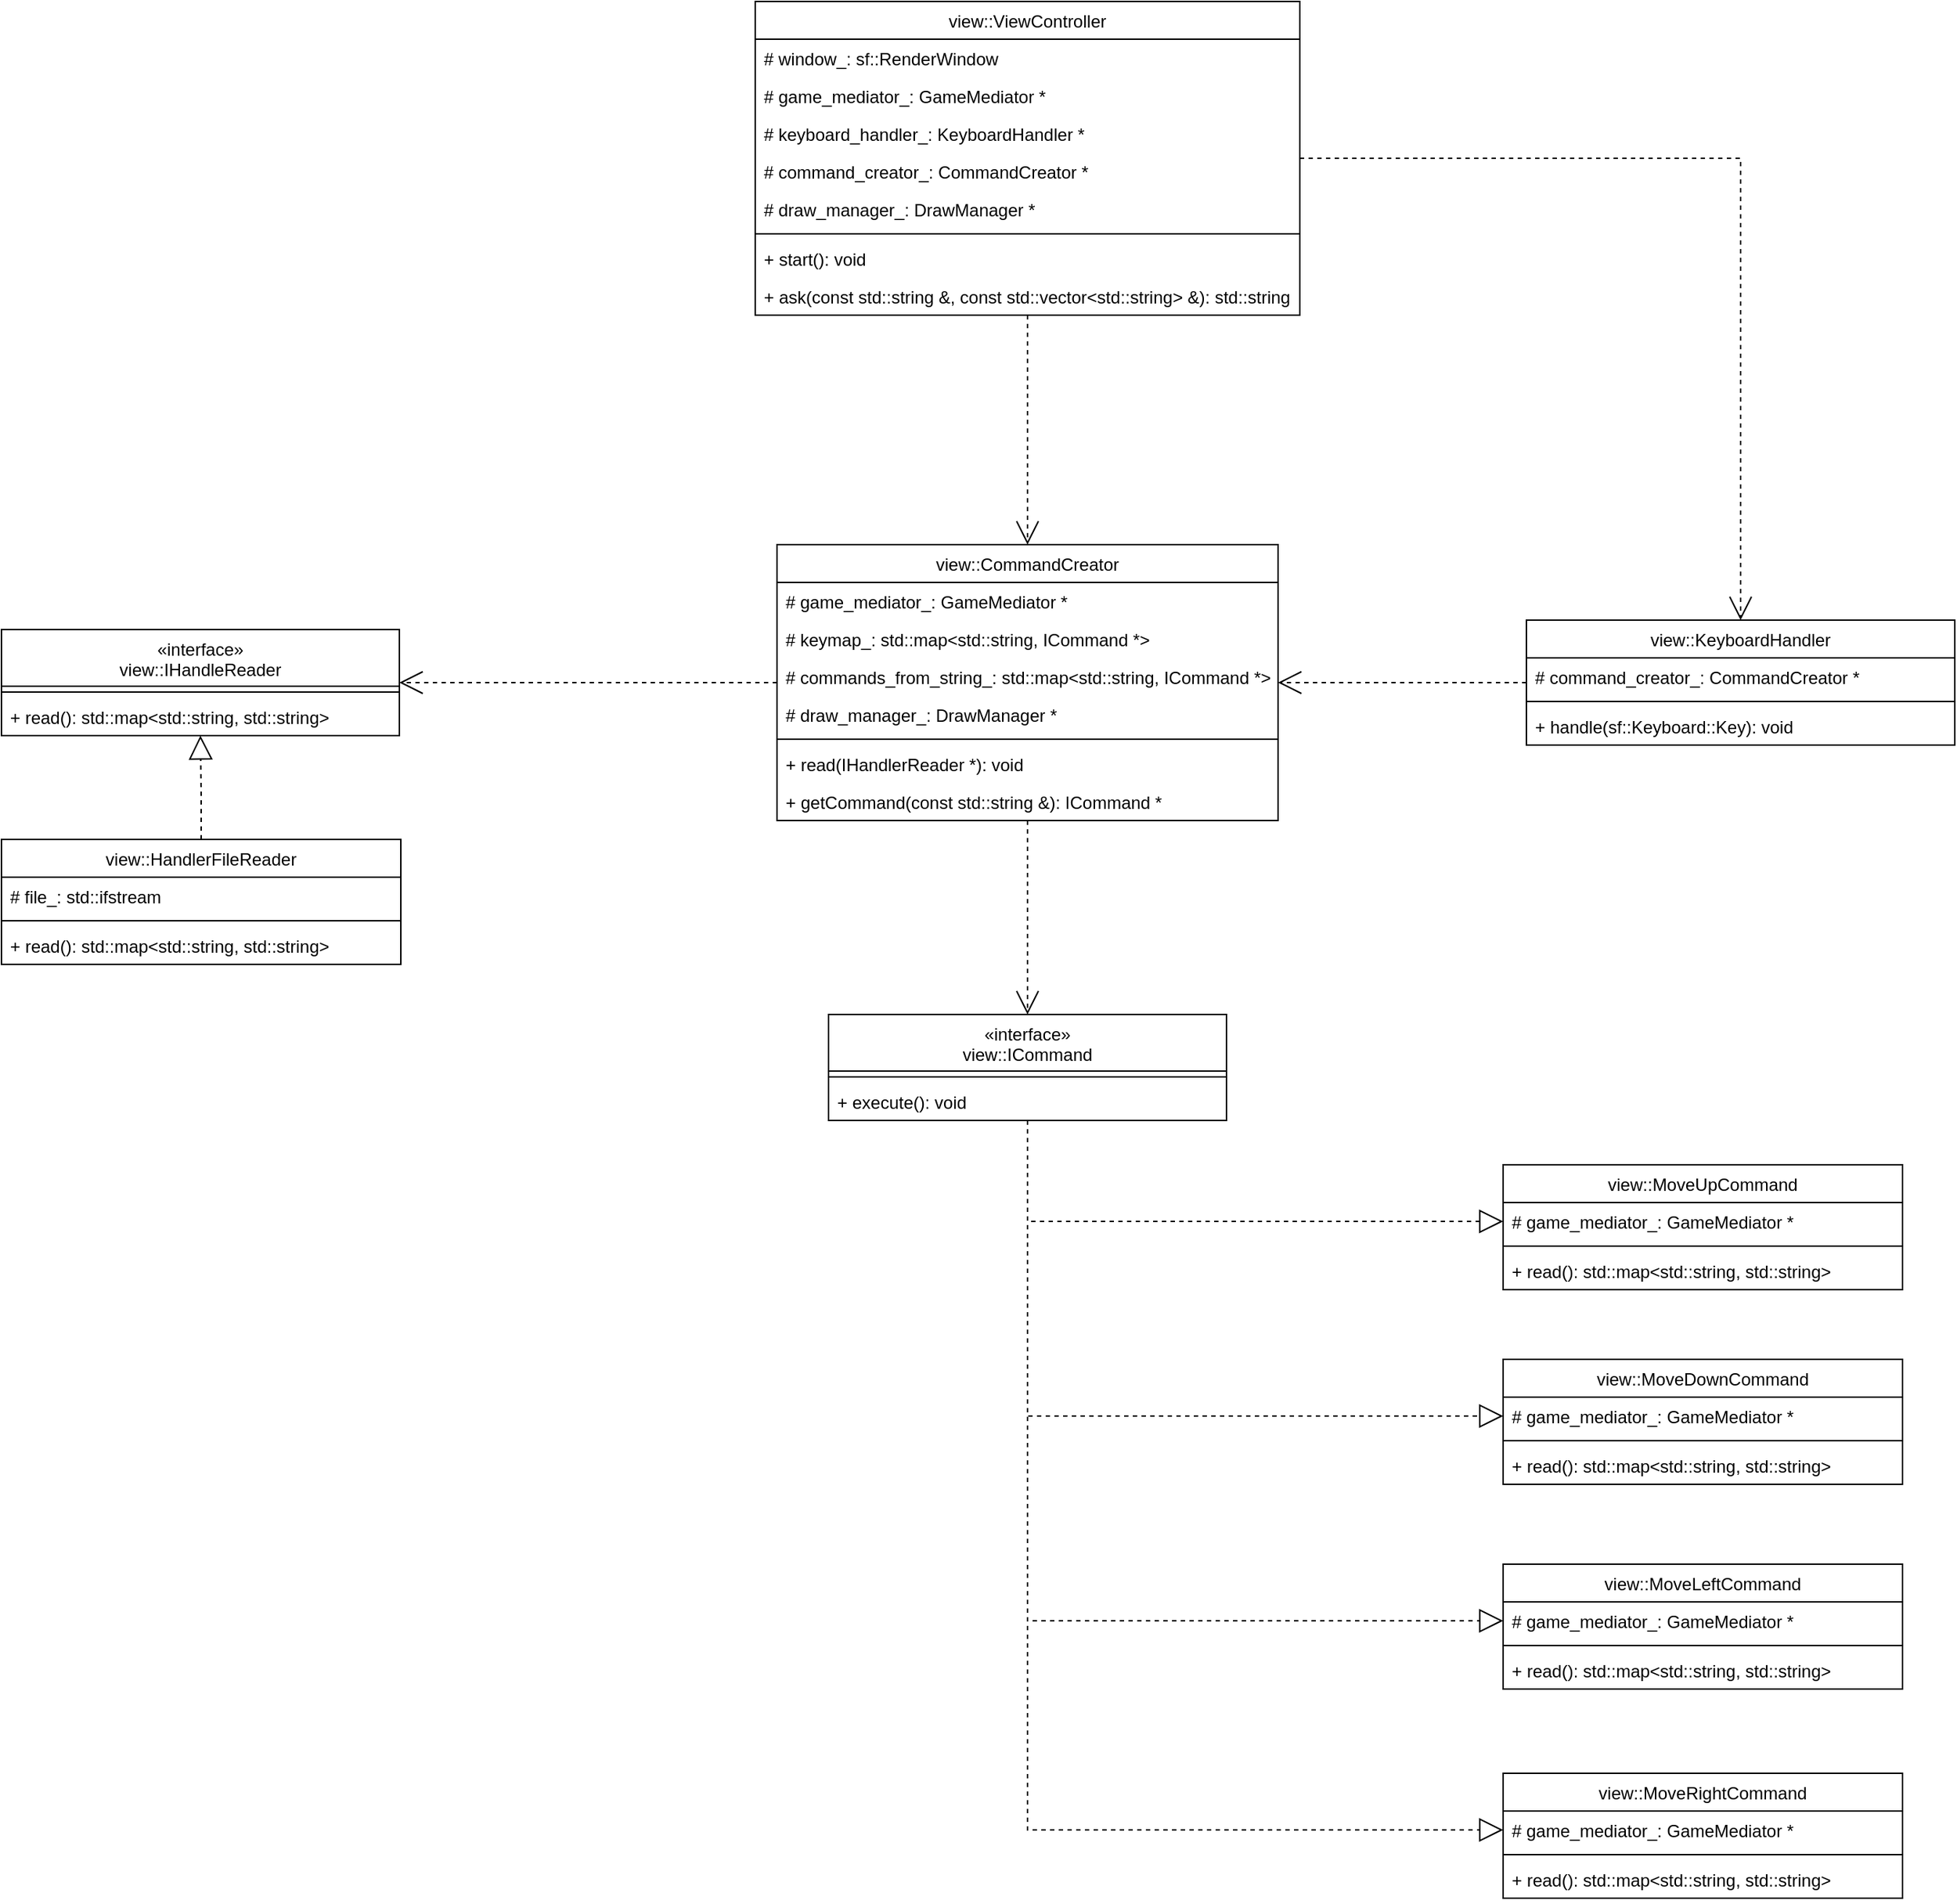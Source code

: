 <mxfile version="15.5.4" type="embed"><diagram id="C5RBs43oDa-KdzZeNtuy" name="Page-1"><mxGraphModel dx="1420" dy="823" grid="0" gridSize="10" guides="1" tooltips="1" connect="1" arrows="1" fold="1" page="0" pageScale="1" pageWidth="2336" pageHeight="1654" background="none" math="0" shadow="0"><root><mxCell id="WIyWlLk6GJQsqaUBKTNV-0"/><mxCell id="WIyWlLk6GJQsqaUBKTNV-1" parent="WIyWlLk6GJQsqaUBKTNV-0"/><mxCell id="41" style="edgeStyle=orthogonalEdgeStyle;rounded=0;orthogonalLoop=1;jettySize=auto;html=1;dashed=1;endArrow=open;endFill=0;endSize=14;startSize=14;" edge="1" parent="WIyWlLk6GJQsqaUBKTNV-1" source="X3iBoTwYunZCs_lj_990-3" target="32"><mxGeometry relative="1" as="geometry"/></mxCell><mxCell id="44" style="edgeStyle=orthogonalEdgeStyle;rounded=0;orthogonalLoop=1;jettySize=auto;html=1;dashed=1;endArrow=open;endFill=0;startSize=14;endSize=14;" edge="1" parent="WIyWlLk6GJQsqaUBKTNV-1" source="X3iBoTwYunZCs_lj_990-3" target="22"><mxGeometry relative="1" as="geometry"/></mxCell><mxCell id="X3iBoTwYunZCs_lj_990-3" value="view::ViewController" style="swimlane;fontStyle=0;align=center;verticalAlign=top;childLayout=stackLayout;horizontal=1;startSize=26;horizontalStack=0;resizeParent=1;resizeLast=0;collapsible=1;marginBottom=0;rounded=0;shadow=0;strokeWidth=1;" parent="WIyWlLk6GJQsqaUBKTNV-1" vertex="1"><mxGeometry x="180" y="90" width="375" height="216" as="geometry"><mxRectangle x="281" width="160" height="26" as="alternateBounds"/></mxGeometry></mxCell><mxCell id="X3iBoTwYunZCs_lj_990-4" value="# window_: sf::RenderWindow" style="text;align=left;verticalAlign=top;spacingLeft=4;spacingRight=4;overflow=hidden;rotatable=0;points=[[0,0.5],[1,0.5]];portConstraint=eastwest;" parent="X3iBoTwYunZCs_lj_990-3" vertex="1"><mxGeometry y="26" width="375" height="26" as="geometry"/></mxCell><mxCell id="X3iBoTwYunZCs_lj_990-5" value="# game_mediator_: GameMediator *" style="text;align=left;verticalAlign=top;spacingLeft=4;spacingRight=4;overflow=hidden;rotatable=0;points=[[0,0.5],[1,0.5]];portConstraint=eastwest;rounded=0;shadow=0;html=0;" parent="X3iBoTwYunZCs_lj_990-3" vertex="1"><mxGeometry y="52" width="375" height="26" as="geometry"/></mxCell><mxCell id="X3iBoTwYunZCs_lj_990-6" value="# keyboard_handler_: KeyboardHandler *" style="text;align=left;verticalAlign=top;spacingLeft=4;spacingRight=4;overflow=hidden;rotatable=0;points=[[0,0.5],[1,0.5]];portConstraint=eastwest;rounded=0;shadow=0;html=0;" parent="X3iBoTwYunZCs_lj_990-3" vertex="1"><mxGeometry y="78" width="375" height="26" as="geometry"/></mxCell><mxCell id="3" value="# command_creator_: CommandCreator *" style="text;align=left;verticalAlign=top;spacingLeft=4;spacingRight=4;overflow=hidden;rotatable=0;points=[[0,0.5],[1,0.5]];portConstraint=eastwest;rounded=0;shadow=0;html=0;" vertex="1" parent="X3iBoTwYunZCs_lj_990-3"><mxGeometry y="104" width="375" height="26" as="geometry"/></mxCell><mxCell id="X3iBoTwYunZCs_lj_990-9" value="# draw_manager_: DrawManager *" style="text;align=left;verticalAlign=top;spacingLeft=4;spacingRight=4;overflow=hidden;rotatable=0;points=[[0,0.5],[1,0.5]];portConstraint=eastwest;rounded=0;shadow=0;html=0;" parent="X3iBoTwYunZCs_lj_990-3" vertex="1"><mxGeometry y="130" width="375" height="26" as="geometry"/></mxCell><mxCell id="X3iBoTwYunZCs_lj_990-7" value="" style="line;html=1;strokeWidth=1;align=left;verticalAlign=middle;spacingTop=-1;spacingLeft=3;spacingRight=3;rotatable=0;labelPosition=right;points=[];portConstraint=eastwest;" parent="X3iBoTwYunZCs_lj_990-3" vertex="1"><mxGeometry y="156" width="375" height="8" as="geometry"/></mxCell><mxCell id="X3iBoTwYunZCs_lj_990-8" value="+ start(): void" style="text;align=left;verticalAlign=top;spacingLeft=4;spacingRight=4;overflow=hidden;rotatable=0;points=[[0,0.5],[1,0.5]];portConstraint=eastwest;" parent="X3iBoTwYunZCs_lj_990-3" vertex="1"><mxGeometry y="164" width="375" height="26" as="geometry"/></mxCell><mxCell id="1" value="+ ask(const std::string &amp;, const std::vector&lt;std::string&gt; &amp;): std::string" style="text;align=left;verticalAlign=top;spacingLeft=4;spacingRight=4;overflow=hidden;rotatable=0;points=[[0,0.5],[1,0.5]];portConstraint=eastwest;" vertex="1" parent="X3iBoTwYunZCs_lj_990-3"><mxGeometry y="190" width="375" height="26" as="geometry"/></mxCell><mxCell id="43" style="edgeStyle=orthogonalEdgeStyle;rounded=0;orthogonalLoop=1;jettySize=auto;html=1;dashed=1;endArrow=open;endFill=0;startSize=14;endSize=14;" edge="1" parent="WIyWlLk6GJQsqaUBKTNV-1" source="22" target="32"><mxGeometry relative="1" as="geometry"/></mxCell><mxCell id="22" value="view::KeyboardHandler" style="swimlane;fontStyle=0;align=center;verticalAlign=top;childLayout=stackLayout;horizontal=1;startSize=26;horizontalStack=0;resizeParent=1;resizeLast=0;collapsible=1;marginBottom=0;rounded=0;shadow=0;strokeWidth=1;" vertex="1" parent="WIyWlLk6GJQsqaUBKTNV-1"><mxGeometry x="711" y="516" width="295" height="86" as="geometry"><mxRectangle x="281" width="160" height="26" as="alternateBounds"/></mxGeometry></mxCell><mxCell id="26" value="# command_creator_: CommandCreator *" style="text;align=left;verticalAlign=top;spacingLeft=4;spacingRight=4;overflow=hidden;rotatable=0;points=[[0,0.5],[1,0.5]];portConstraint=eastwest;rounded=0;shadow=0;html=0;" vertex="1" parent="22"><mxGeometry y="26" width="295" height="26" as="geometry"/></mxCell><mxCell id="28" value="" style="line;html=1;strokeWidth=1;align=left;verticalAlign=middle;spacingTop=-1;spacingLeft=3;spacingRight=3;rotatable=0;labelPosition=right;points=[];portConstraint=eastwest;" vertex="1" parent="22"><mxGeometry y="52" width="295" height="8" as="geometry"/></mxCell><mxCell id="29" value="+ handle(sf::Keyboard::Key): void" style="text;align=left;verticalAlign=top;spacingLeft=4;spacingRight=4;overflow=hidden;rotatable=0;points=[[0,0.5],[1,0.5]];portConstraint=eastwest;" vertex="1" parent="22"><mxGeometry y="60" width="295" height="26" as="geometry"/></mxCell><mxCell id="49" style="edgeStyle=orthogonalEdgeStyle;rounded=0;orthogonalLoop=1;jettySize=auto;html=1;dashed=1;endArrow=open;endFill=0;startSize=14;endSize=14;" edge="1" parent="WIyWlLk6GJQsqaUBKTNV-1" source="32" target="45"><mxGeometry relative="1" as="geometry"/></mxCell><mxCell id="89" style="edgeStyle=orthogonalEdgeStyle;rounded=0;orthogonalLoop=1;jettySize=auto;html=1;entryX=0.5;entryY=0;entryDx=0;entryDy=0;dashed=1;endArrow=open;endFill=0;startSize=14;endSize=14;" edge="1" parent="WIyWlLk6GJQsqaUBKTNV-1" source="32" target="60"><mxGeometry relative="1" as="geometry"/></mxCell><mxCell id="32" value="view::CommandCreator" style="swimlane;fontStyle=0;align=center;verticalAlign=top;childLayout=stackLayout;horizontal=1;startSize=26;horizontalStack=0;resizeParent=1;resizeLast=0;collapsible=1;marginBottom=0;rounded=0;shadow=0;strokeWidth=1;" vertex="1" parent="WIyWlLk6GJQsqaUBKTNV-1"><mxGeometry x="195" y="464" width="345" height="190" as="geometry"><mxRectangle x="281" width="160" height="26" as="alternateBounds"/></mxGeometry></mxCell><mxCell id="34" value="# game_mediator_: GameMediator *" style="text;align=left;verticalAlign=top;spacingLeft=4;spacingRight=4;overflow=hidden;rotatable=0;points=[[0,0.5],[1,0.5]];portConstraint=eastwest;rounded=0;shadow=0;html=0;" vertex="1" parent="32"><mxGeometry y="26" width="345" height="26" as="geometry"/></mxCell><mxCell id="35" value="# keymap_: std::map&lt;std::string, ICommand *&gt; " style="text;align=left;verticalAlign=top;spacingLeft=4;spacingRight=4;overflow=hidden;rotatable=0;points=[[0,0.5],[1,0.5]];portConstraint=eastwest;rounded=0;shadow=0;html=0;" vertex="1" parent="32"><mxGeometry y="52" width="345" height="26" as="geometry"/></mxCell><mxCell id="36" value="# commands_from_string_: std::map&lt;std::string, ICommand *&gt; " style="text;align=left;verticalAlign=top;spacingLeft=4;spacingRight=4;overflow=hidden;rotatable=0;points=[[0,0.5],[1,0.5]];portConstraint=eastwest;rounded=0;shadow=0;html=0;" vertex="1" parent="32"><mxGeometry y="78" width="345" height="26" as="geometry"/></mxCell><mxCell id="37" value="# draw_manager_: DrawManager *" style="text;align=left;verticalAlign=top;spacingLeft=4;spacingRight=4;overflow=hidden;rotatable=0;points=[[0,0.5],[1,0.5]];portConstraint=eastwest;rounded=0;shadow=0;html=0;" vertex="1" parent="32"><mxGeometry y="104" width="345" height="26" as="geometry"/></mxCell><mxCell id="38" value="" style="line;html=1;strokeWidth=1;align=left;verticalAlign=middle;spacingTop=-1;spacingLeft=3;spacingRight=3;rotatable=0;labelPosition=right;points=[];portConstraint=eastwest;" vertex="1" parent="32"><mxGeometry y="130" width="345" height="8" as="geometry"/></mxCell><mxCell id="39" value="+ read(IHandlerReader *): void" style="text;align=left;verticalAlign=top;spacingLeft=4;spacingRight=4;overflow=hidden;rotatable=0;points=[[0,0.5],[1,0.5]];portConstraint=eastwest;" vertex="1" parent="32"><mxGeometry y="138" width="345" height="26" as="geometry"/></mxCell><mxCell id="40" value="+ getCommand(const std::string &amp;): ICommand *" style="text;align=left;verticalAlign=top;spacingLeft=4;spacingRight=4;overflow=hidden;rotatable=0;points=[[0,0.5],[1,0.5]];portConstraint=eastwest;" vertex="1" parent="32"><mxGeometry y="164" width="345" height="26" as="geometry"/></mxCell><mxCell id="45" value="«interface»&#10;view::IHandleReader" style="swimlane;fontStyle=0;align=center;verticalAlign=top;childLayout=stackLayout;horizontal=1;startSize=39;horizontalStack=0;resizeParent=1;resizeLast=0;collapsible=1;marginBottom=0;rounded=0;shadow=0;strokeWidth=1;" vertex="1" parent="WIyWlLk6GJQsqaUBKTNV-1"><mxGeometry x="-339" y="522.5" width="274" height="73" as="geometry"><mxRectangle x="281" width="160" height="26" as="alternateBounds"/></mxGeometry></mxCell><mxCell id="46" value="" style="line;html=1;strokeWidth=1;align=left;verticalAlign=middle;spacingTop=-1;spacingLeft=3;spacingRight=3;rotatable=0;labelPosition=right;points=[];portConstraint=eastwest;" vertex="1" parent="45"><mxGeometry y="39" width="274" height="8" as="geometry"/></mxCell><mxCell id="48" value="+ read(): std::map&lt;std::string, std::string&gt;" style="text;align=left;verticalAlign=top;spacingLeft=4;spacingRight=4;overflow=hidden;rotatable=0;points=[[0,0.5],[1,0.5]];portConstraint=eastwest;" vertex="1" parent="45"><mxGeometry y="47" width="274" height="26" as="geometry"/></mxCell><mxCell id="59" style="edgeStyle=orthogonalEdgeStyle;rounded=0;orthogonalLoop=1;jettySize=auto;html=1;endArrow=block;endFill=0;startSize=14;endSize=14;dashed=1;" edge="1" parent="WIyWlLk6GJQsqaUBKTNV-1" source="50" target="45"><mxGeometry relative="1" as="geometry"/></mxCell><mxCell id="50" value="view::HandlerFileReader" style="swimlane;fontStyle=0;align=center;verticalAlign=top;childLayout=stackLayout;horizontal=1;startSize=26;horizontalStack=0;resizeParent=1;resizeLast=0;collapsible=1;marginBottom=0;rounded=0;shadow=0;strokeWidth=1;" vertex="1" parent="WIyWlLk6GJQsqaUBKTNV-1"><mxGeometry x="-339" y="667" width="275" height="86" as="geometry"><mxRectangle x="281" width="160" height="26" as="alternateBounds"/></mxGeometry></mxCell><mxCell id="54" value="# file_: std::ifstream" style="text;align=left;verticalAlign=top;spacingLeft=4;spacingRight=4;overflow=hidden;rotatable=0;points=[[0,0.5],[1,0.5]];portConstraint=eastwest;rounded=0;shadow=0;html=0;" vertex="1" parent="50"><mxGeometry y="26" width="275" height="26" as="geometry"/></mxCell><mxCell id="56" value="" style="line;html=1;strokeWidth=1;align=left;verticalAlign=middle;spacingTop=-1;spacingLeft=3;spacingRight=3;rotatable=0;labelPosition=right;points=[];portConstraint=eastwest;" vertex="1" parent="50"><mxGeometry y="52" width="275" height="8" as="geometry"/></mxCell><mxCell id="57" value="+ read(): std::map&lt;std::string, std::string&gt;" style="text;align=left;verticalAlign=top;spacingLeft=4;spacingRight=4;overflow=hidden;rotatable=0;points=[[0,0.5],[1,0.5]];portConstraint=eastwest;" vertex="1" parent="50"><mxGeometry y="60" width="275" height="26" as="geometry"/></mxCell><mxCell id="84" style="edgeStyle=orthogonalEdgeStyle;rounded=0;orthogonalLoop=1;jettySize=auto;html=1;dashed=1;endArrow=block;endFill=0;startSize=14;endSize=14;" edge="1" parent="WIyWlLk6GJQsqaUBKTNV-1" source="60" target="71"><mxGeometry relative="1" as="geometry"/></mxCell><mxCell id="85" style="edgeStyle=orthogonalEdgeStyle;rounded=0;orthogonalLoop=1;jettySize=auto;html=1;entryX=0;entryY=0.5;entryDx=0;entryDy=0;dashed=1;endArrow=block;endFill=0;startSize=14;endSize=14;" edge="1" parent="WIyWlLk6GJQsqaUBKTNV-1" source="60" target="75"><mxGeometry relative="1" as="geometry"/></mxCell><mxCell id="86" style="edgeStyle=orthogonalEdgeStyle;rounded=0;orthogonalLoop=1;jettySize=auto;html=1;entryX=0;entryY=0.5;entryDx=0;entryDy=0;dashed=1;endArrow=block;endFill=0;startSize=14;endSize=14;" edge="1" parent="WIyWlLk6GJQsqaUBKTNV-1" source="60" target="79"><mxGeometry relative="1" as="geometry"/></mxCell><mxCell id="88" style="edgeStyle=orthogonalEdgeStyle;rounded=0;orthogonalLoop=1;jettySize=auto;html=1;entryX=0;entryY=0.5;entryDx=0;entryDy=0;dashed=1;endArrow=block;endFill=0;startSize=14;endSize=14;" edge="1" parent="WIyWlLk6GJQsqaUBKTNV-1" source="60" target="66"><mxGeometry relative="1" as="geometry"/></mxCell><mxCell id="60" value="«interface»&#10;view::ICommand" style="swimlane;fontStyle=0;align=center;verticalAlign=top;childLayout=stackLayout;horizontal=1;startSize=39;horizontalStack=0;resizeParent=1;resizeLast=0;collapsible=1;marginBottom=0;rounded=0;shadow=0;strokeWidth=1;" vertex="1" parent="WIyWlLk6GJQsqaUBKTNV-1"><mxGeometry x="230.5" y="787.5" width="274" height="73" as="geometry"><mxRectangle x="281" width="160" height="26" as="alternateBounds"/></mxGeometry></mxCell><mxCell id="61" value="" style="line;html=1;strokeWidth=1;align=left;verticalAlign=middle;spacingTop=-1;spacingLeft=3;spacingRight=3;rotatable=0;labelPosition=right;points=[];portConstraint=eastwest;" vertex="1" parent="60"><mxGeometry y="39" width="274" height="8" as="geometry"/></mxCell><mxCell id="62" value="+ execute(): void" style="text;align=left;verticalAlign=top;spacingLeft=4;spacingRight=4;overflow=hidden;rotatable=0;points=[[0,0.5],[1,0.5]];portConstraint=eastwest;" vertex="1" parent="60"><mxGeometry y="47" width="274" height="26" as="geometry"/></mxCell><mxCell id="65" value="view::MoveUpCommand" style="swimlane;fontStyle=0;align=center;verticalAlign=top;childLayout=stackLayout;horizontal=1;startSize=26;horizontalStack=0;resizeParent=1;resizeLast=0;collapsible=1;marginBottom=0;rounded=0;shadow=0;strokeWidth=1;" vertex="1" parent="WIyWlLk6GJQsqaUBKTNV-1"><mxGeometry x="695" y="891" width="275" height="86" as="geometry"><mxRectangle x="281" width="160" height="26" as="alternateBounds"/></mxGeometry></mxCell><mxCell id="66" value="# game_mediator_: GameMediator *" style="text;align=left;verticalAlign=top;spacingLeft=4;spacingRight=4;overflow=hidden;rotatable=0;points=[[0,0.5],[1,0.5]];portConstraint=eastwest;rounded=0;shadow=0;html=0;" vertex="1" parent="65"><mxGeometry y="26" width="275" height="26" as="geometry"/></mxCell><mxCell id="67" value="" style="line;html=1;strokeWidth=1;align=left;verticalAlign=middle;spacingTop=-1;spacingLeft=3;spacingRight=3;rotatable=0;labelPosition=right;points=[];portConstraint=eastwest;" vertex="1" parent="65"><mxGeometry y="52" width="275" height="8" as="geometry"/></mxCell><mxCell id="68" value="+ read(): std::map&lt;std::string, std::string&gt;" style="text;align=left;verticalAlign=top;spacingLeft=4;spacingRight=4;overflow=hidden;rotatable=0;points=[[0,0.5],[1,0.5]];portConstraint=eastwest;" vertex="1" parent="65"><mxGeometry y="60" width="275" height="26" as="geometry"/></mxCell><mxCell id="70" value="view::MoveDownCommand" style="swimlane;fontStyle=0;align=center;verticalAlign=top;childLayout=stackLayout;horizontal=1;startSize=26;horizontalStack=0;resizeParent=1;resizeLast=0;collapsible=1;marginBottom=0;rounded=0;shadow=0;strokeWidth=1;" vertex="1" parent="WIyWlLk6GJQsqaUBKTNV-1"><mxGeometry x="695" y="1025" width="275" height="86" as="geometry"><mxRectangle x="281" width="160" height="26" as="alternateBounds"/></mxGeometry></mxCell><mxCell id="71" value="# game_mediator_: GameMediator *" style="text;align=left;verticalAlign=top;spacingLeft=4;spacingRight=4;overflow=hidden;rotatable=0;points=[[0,0.5],[1,0.5]];portConstraint=eastwest;rounded=0;shadow=0;html=0;" vertex="1" parent="70"><mxGeometry y="26" width="275" height="26" as="geometry"/></mxCell><mxCell id="72" value="" style="line;html=1;strokeWidth=1;align=left;verticalAlign=middle;spacingTop=-1;spacingLeft=3;spacingRight=3;rotatable=0;labelPosition=right;points=[];portConstraint=eastwest;" vertex="1" parent="70"><mxGeometry y="52" width="275" height="8" as="geometry"/></mxCell><mxCell id="73" value="+ read(): std::map&lt;std::string, std::string&gt;" style="text;align=left;verticalAlign=top;spacingLeft=4;spacingRight=4;overflow=hidden;rotatable=0;points=[[0,0.5],[1,0.5]];portConstraint=eastwest;" vertex="1" parent="70"><mxGeometry y="60" width="275" height="26" as="geometry"/></mxCell><mxCell id="74" value="view::MoveLeftCommand" style="swimlane;fontStyle=0;align=center;verticalAlign=top;childLayout=stackLayout;horizontal=1;startSize=26;horizontalStack=0;resizeParent=1;resizeLast=0;collapsible=1;marginBottom=0;rounded=0;shadow=0;strokeWidth=1;" vertex="1" parent="WIyWlLk6GJQsqaUBKTNV-1"><mxGeometry x="695" y="1166" width="275" height="86" as="geometry"><mxRectangle x="281" width="160" height="26" as="alternateBounds"/></mxGeometry></mxCell><mxCell id="75" value="# game_mediator_: GameMediator *" style="text;align=left;verticalAlign=top;spacingLeft=4;spacingRight=4;overflow=hidden;rotatable=0;points=[[0,0.5],[1,0.5]];portConstraint=eastwest;rounded=0;shadow=0;html=0;" vertex="1" parent="74"><mxGeometry y="26" width="275" height="26" as="geometry"/></mxCell><mxCell id="76" value="" style="line;html=1;strokeWidth=1;align=left;verticalAlign=middle;spacingTop=-1;spacingLeft=3;spacingRight=3;rotatable=0;labelPosition=right;points=[];portConstraint=eastwest;" vertex="1" parent="74"><mxGeometry y="52" width="275" height="8" as="geometry"/></mxCell><mxCell id="77" value="+ read(): std::map&lt;std::string, std::string&gt;" style="text;align=left;verticalAlign=top;spacingLeft=4;spacingRight=4;overflow=hidden;rotatable=0;points=[[0,0.5],[1,0.5]];portConstraint=eastwest;" vertex="1" parent="74"><mxGeometry y="60" width="275" height="26" as="geometry"/></mxCell><mxCell id="78" value="view::MoveRightCommand" style="swimlane;fontStyle=0;align=center;verticalAlign=top;childLayout=stackLayout;horizontal=1;startSize=26;horizontalStack=0;resizeParent=1;resizeLast=0;collapsible=1;marginBottom=0;rounded=0;shadow=0;strokeWidth=1;" vertex="1" parent="WIyWlLk6GJQsqaUBKTNV-1"><mxGeometry x="695" y="1310" width="275" height="86" as="geometry"><mxRectangle x="281" width="160" height="26" as="alternateBounds"/></mxGeometry></mxCell><mxCell id="79" value="# game_mediator_: GameMediator *" style="text;align=left;verticalAlign=top;spacingLeft=4;spacingRight=4;overflow=hidden;rotatable=0;points=[[0,0.5],[1,0.5]];portConstraint=eastwest;rounded=0;shadow=0;html=0;" vertex="1" parent="78"><mxGeometry y="26" width="275" height="26" as="geometry"/></mxCell><mxCell id="80" value="" style="line;html=1;strokeWidth=1;align=left;verticalAlign=middle;spacingTop=-1;spacingLeft=3;spacingRight=3;rotatable=0;labelPosition=right;points=[];portConstraint=eastwest;" vertex="1" parent="78"><mxGeometry y="52" width="275" height="8" as="geometry"/></mxCell><mxCell id="81" value="+ read(): std::map&lt;std::string, std::string&gt;" style="text;align=left;verticalAlign=top;spacingLeft=4;spacingRight=4;overflow=hidden;rotatable=0;points=[[0,0.5],[1,0.5]];portConstraint=eastwest;" vertex="1" parent="78"><mxGeometry y="60" width="275" height="26" as="geometry"/></mxCell></root></mxGraphModel></diagram></mxfile>